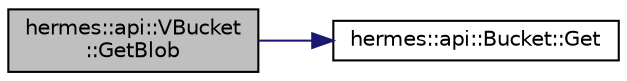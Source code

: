 digraph "hermes::api::VBucket::GetBlob"
{
 // LATEX_PDF_SIZE
  edge [fontname="Helvetica",fontsize="10",labelfontname="Helvetica",labelfontsize="10"];
  node [fontname="Helvetica",fontsize="10",shape=record];
  rankdir="LR";
  Node1 [label="hermes::api::VBucket\l::GetBlob",height=0.2,width=0.4,color="black", fillcolor="grey75", style="filled", fontcolor="black",tooltip=" "];
  Node1 -> Node2 [color="midnightblue",fontsize="10",style="solid",fontname="Helvetica"];
  Node2 [label="hermes::api::Bucket::Get",height=0.2,width=0.4,color="black", fillcolor="white", style="filled",URL="$classhermes_1_1api_1_1_bucket.html#a938d7c3e150a937c8639d7eb5cbba395",tooltip=" "];
}
